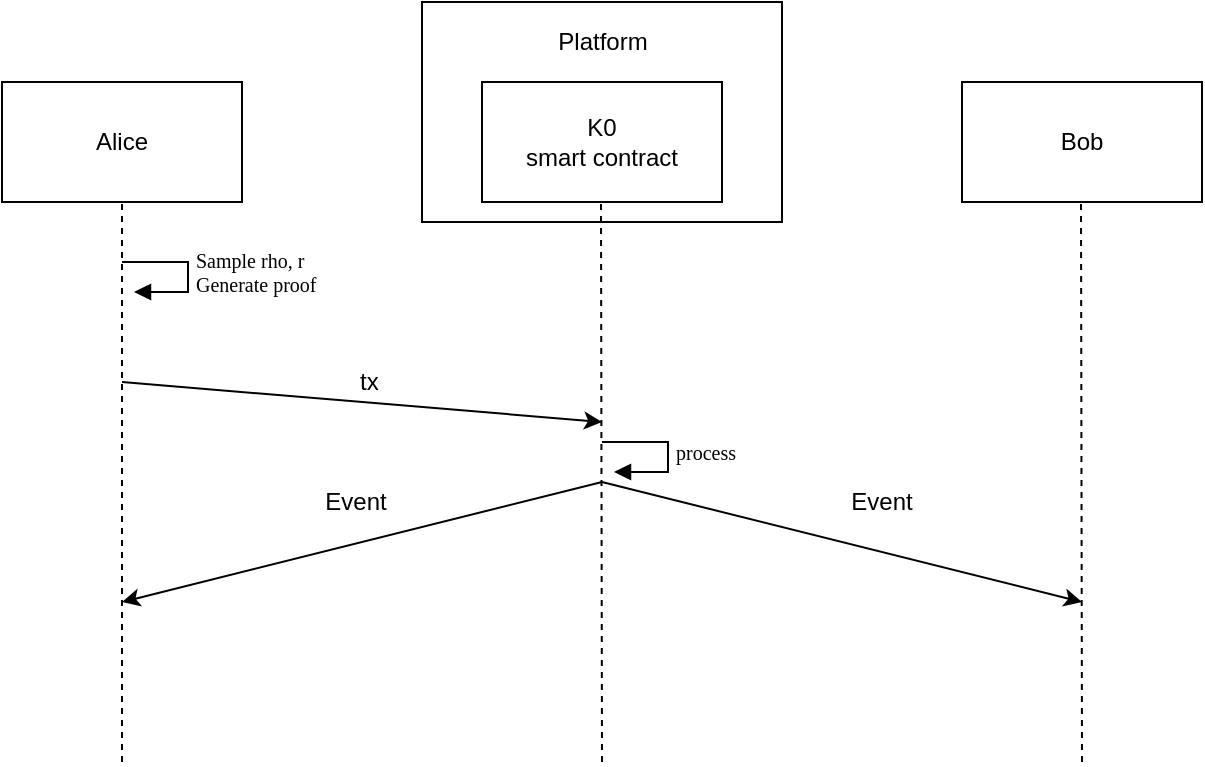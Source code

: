 <mxfile version="10.8.2" type="device"><diagram id="DbRR96MdpBhq3v0ssLYT" name="Page-1"><mxGraphModel dx="754" dy="788" grid="1" gridSize="10" guides="1" tooltips="1" connect="1" arrows="1" fold="1" page="1" pageScale="1" pageWidth="850" pageHeight="1100" math="0" shadow="0"><root><mxCell id="0"/><mxCell id="1" parent="0"/><mxCell id="RI3u7eyRb2CLWGSQLpo2-2" value="" style="rounded=0;whiteSpace=wrap;html=1;" vertex="1" parent="1"><mxGeometry x="310" y="10" width="180" height="110" as="geometry"/></mxCell><mxCell id="PZ_t0LVAoYQL4yZ4m_H3-1" value="Alice" style="rounded=0;whiteSpace=wrap;html=1;" parent="1" vertex="1"><mxGeometry x="100" y="50" width="120" height="60" as="geometry"/></mxCell><mxCell id="PZ_t0LVAoYQL4yZ4m_H3-2" value="&lt;div&gt;K0&lt;/div&gt;&lt;div&gt;smart contract&lt;br&gt;&lt;/div&gt;" style="rounded=0;whiteSpace=wrap;html=1;" parent="1" vertex="1"><mxGeometry x="340" y="50" width="120" height="60" as="geometry"/></mxCell><mxCell id="PZ_t0LVAoYQL4yZ4m_H3-3" value="Bob" style="rounded=0;whiteSpace=wrap;html=1;" parent="1" vertex="1"><mxGeometry x="580" y="50" width="120" height="60" as="geometry"/></mxCell><mxCell id="PZ_t0LVAoYQL4yZ4m_H3-4" value="" style="endArrow=none;dashed=1;html=1;" parent="1" target="PZ_t0LVAoYQL4yZ4m_H3-1" edge="1"><mxGeometry width="50" height="50" relative="1" as="geometry"><mxPoint x="160" y="390" as="sourcePoint"/><mxPoint x="190" y="260" as="targetPoint"/></mxGeometry></mxCell><mxCell id="PZ_t0LVAoYQL4yZ4m_H3-5" value="" style="endArrow=none;dashed=1;html=1;" parent="1" edge="1"><mxGeometry width="50" height="50" relative="1" as="geometry"><mxPoint x="400" y="390" as="sourcePoint"/><mxPoint x="399.5" y="110" as="targetPoint"/></mxGeometry></mxCell><mxCell id="PZ_t0LVAoYQL4yZ4m_H3-6" value="" style="endArrow=none;dashed=1;html=1;" parent="1" edge="1"><mxGeometry width="50" height="50" relative="1" as="geometry"><mxPoint x="640" y="390" as="sourcePoint"/><mxPoint x="639.5" y="110" as="targetPoint"/></mxGeometry></mxCell><mxCell id="PZ_t0LVAoYQL4yZ4m_H3-8" value="" style="endArrow=classic;html=1;" parent="1" edge="1"><mxGeometry width="50" height="50" relative="1" as="geometry"><mxPoint x="160" y="200" as="sourcePoint"/><mxPoint x="400" y="220" as="targetPoint"/></mxGeometry></mxCell><mxCell id="PZ_t0LVAoYQL4yZ4m_H3-12" value="tx" style="text;html=1;resizable=0;points=[];autosize=1;align=left;verticalAlign=top;spacingTop=-4;" parent="1" vertex="1"><mxGeometry x="277" y="190" width="20" height="20" as="geometry"/></mxCell><mxCell id="PZ_t0LVAoYQL4yZ4m_H3-20" value="" style="endArrow=classic;html=1;" parent="1" edge="1"><mxGeometry width="50" height="50" relative="1" as="geometry"><mxPoint x="400" y="250" as="sourcePoint"/><mxPoint x="160" y="310" as="targetPoint"/></mxGeometry></mxCell><mxCell id="PZ_t0LVAoYQL4yZ4m_H3-21" value="" style="endArrow=classic;html=1;" parent="1" edge="1"><mxGeometry width="50" height="50" relative="1" as="geometry"><mxPoint x="400" y="250" as="sourcePoint"/><mxPoint x="640" y="310" as="targetPoint"/></mxGeometry></mxCell><mxCell id="PZ_t0LVAoYQL4yZ4m_H3-22" value="Event" style="text;html=1;strokeColor=none;fillColor=none;align=center;verticalAlign=middle;whiteSpace=wrap;rounded=0;" parent="1" vertex="1"><mxGeometry x="257" y="250" width="40" height="20" as="geometry"/></mxCell><mxCell id="PZ_t0LVAoYQL4yZ4m_H3-24" value="Event" style="text;html=1;strokeColor=none;fillColor=none;align=center;verticalAlign=middle;whiteSpace=wrap;rounded=0;" parent="1" vertex="1"><mxGeometry x="520" y="250" width="40" height="20" as="geometry"/></mxCell><mxCell id="PZ_t0LVAoYQL4yZ4m_H3-27" value="process" style="edgeStyle=orthogonalEdgeStyle;html=1;align=left;spacingLeft=2;endArrow=block;rounded=0;entryX=1.3;entryY=0.882;strokeColor=#000000;fontFamily=Tahoma;fontSize=10;fontColor=#000000;exitX=0.7;exitY=0;exitPerimeter=0;entryPerimeter=0;" parent="1" edge="1"><mxGeometry relative="1" as="geometry"><mxPoint x="400" y="230" as="sourcePoint"/><Array as="points"><mxPoint x="433" y="230"/><mxPoint x="433" y="245"/></Array><mxPoint x="406" y="245" as="targetPoint"/></mxGeometry></mxCell><mxCell id="PZ_t0LVAoYQL4yZ4m_H3-29" value="&lt;div&gt;Sample rho, r&lt;/div&gt;&lt;div&gt;Generate proof&lt;br&gt;&lt;/div&gt;" style="edgeStyle=orthogonalEdgeStyle;html=1;align=left;spacingLeft=2;endArrow=block;rounded=0;entryX=1.3;entryY=0.882;strokeColor=#000000;fontFamily=Tahoma;fontSize=10;fontColor=#000000;exitX=0.7;exitY=0;exitPerimeter=0;entryPerimeter=0;" parent="1" edge="1"><mxGeometry relative="1" as="geometry"><mxPoint x="160" y="140" as="sourcePoint"/><Array as="points"><mxPoint x="193" y="140"/><mxPoint x="193" y="155"/></Array><mxPoint x="166" y="155" as="targetPoint"/></mxGeometry></mxCell><mxCell id="RI3u7eyRb2CLWGSQLpo2-3" style="edgeStyle=orthogonalEdgeStyle;rounded=0;orthogonalLoop=1;jettySize=auto;html=1;exitX=0.5;exitY=1;exitDx=0;exitDy=0;" edge="1" parent="1" source="RI3u7eyRb2CLWGSQLpo2-2" target="RI3u7eyRb2CLWGSQLpo2-2"><mxGeometry relative="1" as="geometry"/></mxCell><mxCell id="RI3u7eyRb2CLWGSQLpo2-6" value="Platform" style="text;html=1;resizable=0;points=[];autosize=1;align=center;verticalAlign=top;spacingTop=-4;" vertex="1" parent="1"><mxGeometry x="370" y="20" width="60" height="20" as="geometry"/></mxCell></root></mxGraphModel></diagram></mxfile>